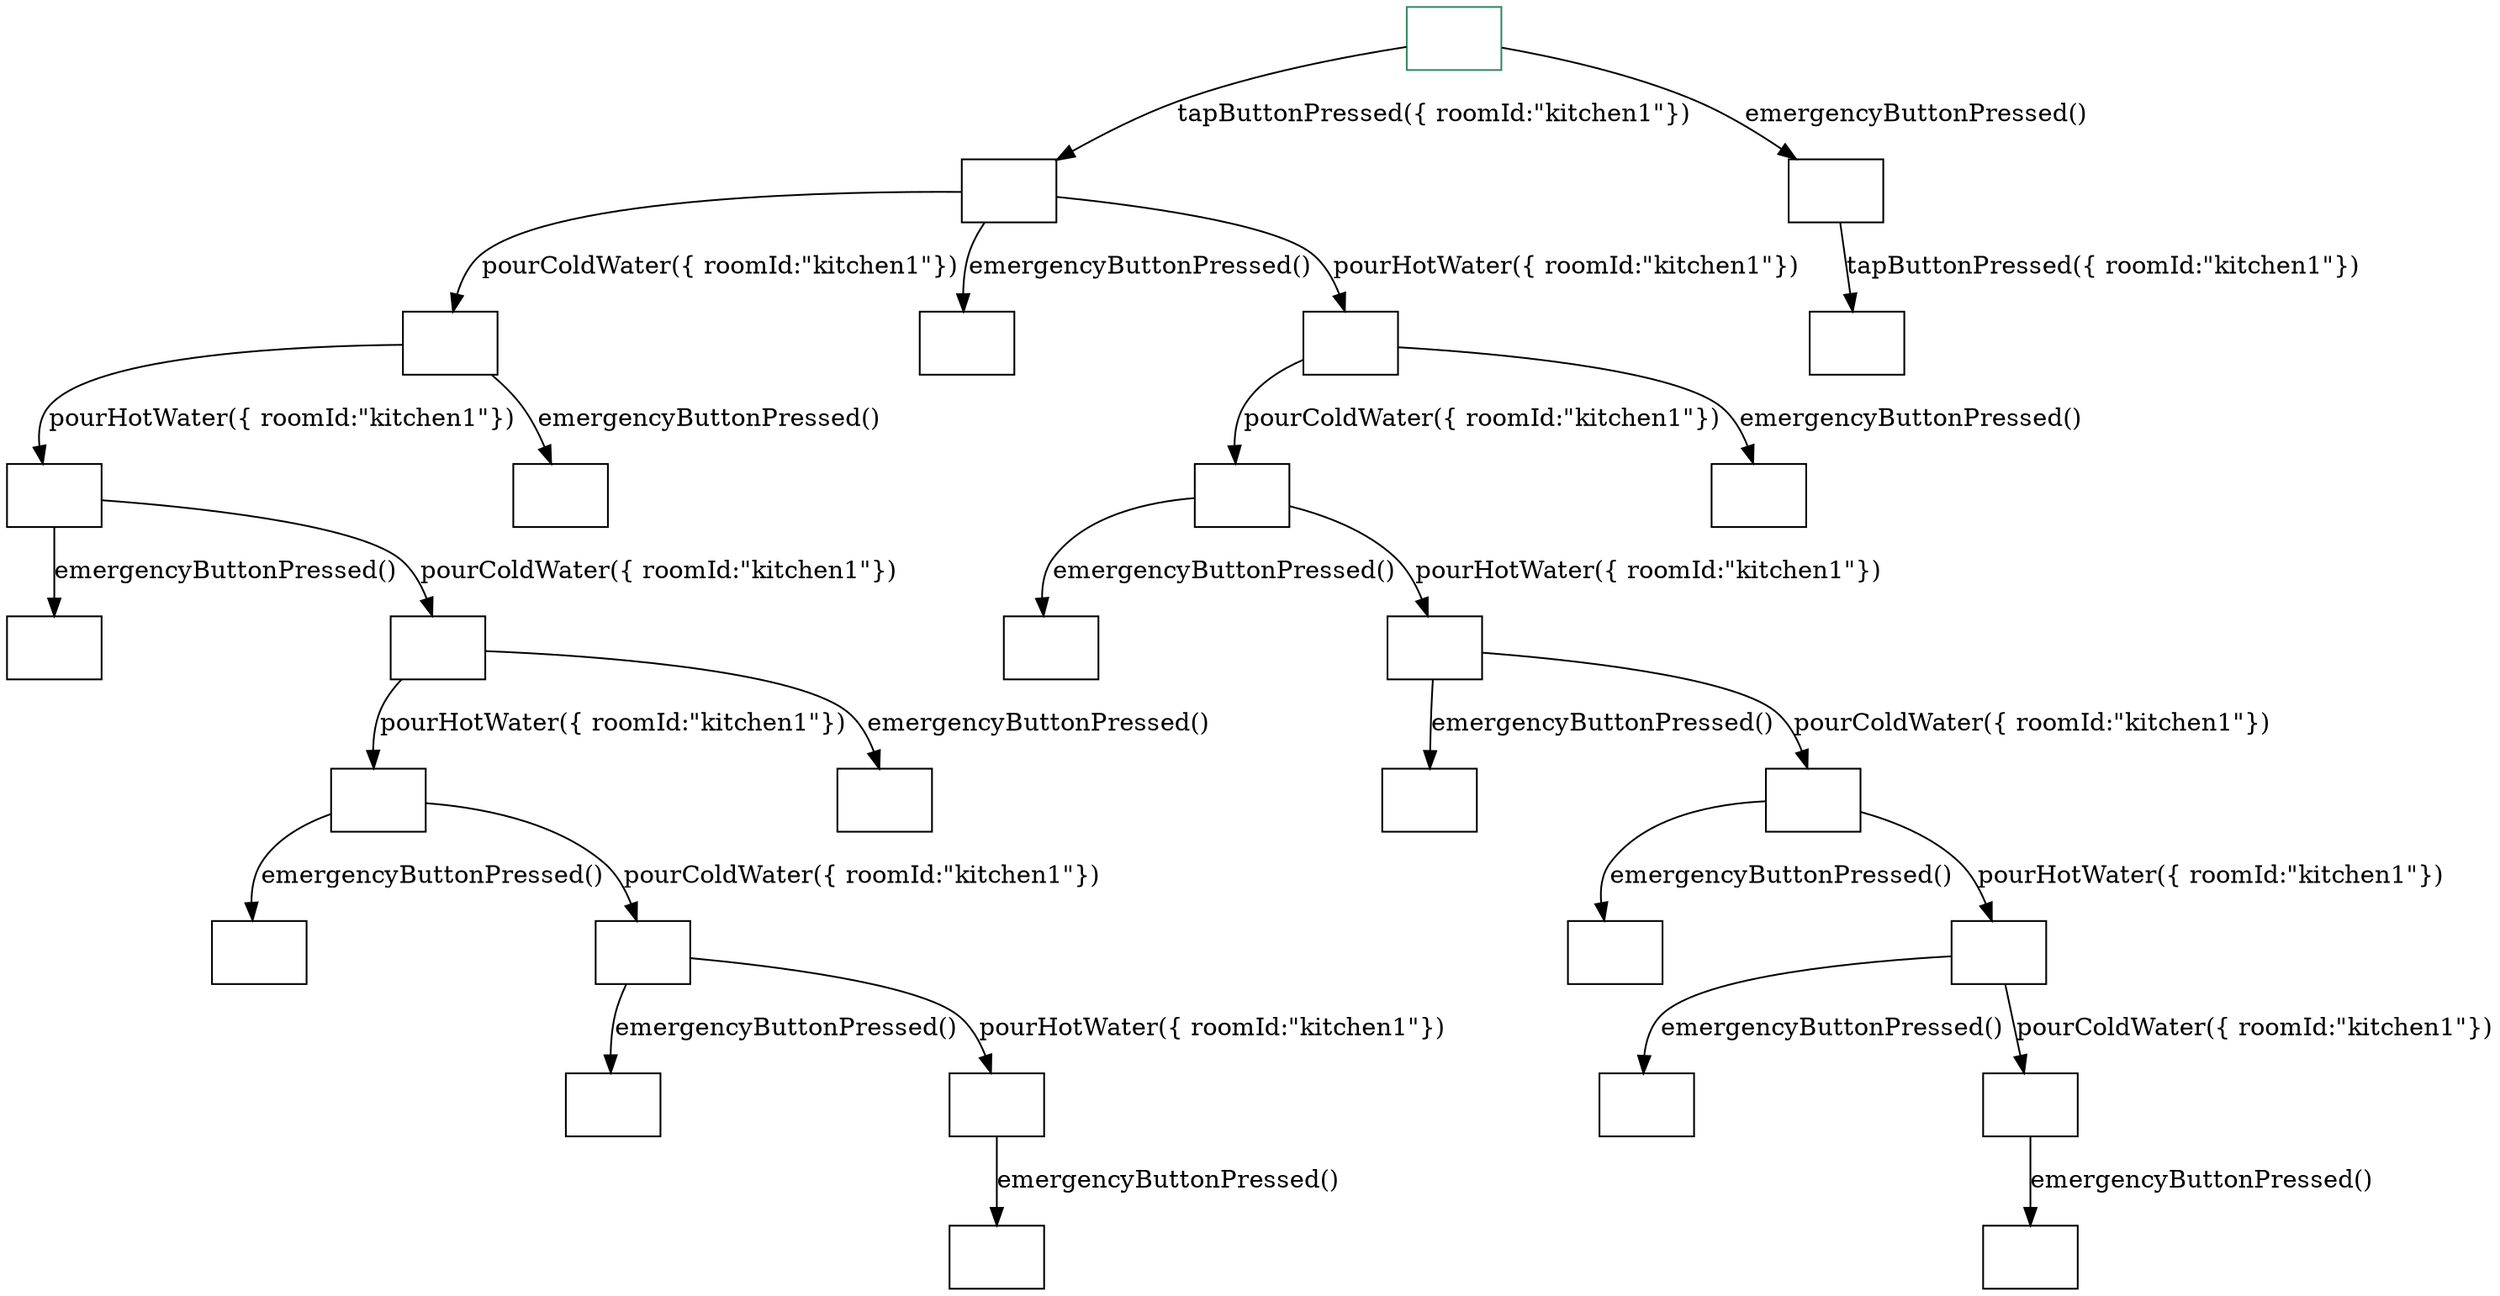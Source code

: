 digraph G {
  num_of_vertices=29;
  num_of_events=4;
  color="#000000";
  name="smartHouse-Paper1726139563.3858721 Isolated.js+HandleExternalEvents.js";
  num_of_edges=28;
  fontname=Courier;
  run_date="2024-10-14T20:40:20.2291143";
  0 [ color="#338866" shape="box" start="true" id="0" store="[{CTX.Entity: kitchen1,{id:'kitchen1', type:'room', roomType:'kitchen', hasTap:true, hasLightbulb:<null>}},{metaData15679,{simulatedTime:1.728927619484E12}}]" label="" hash="-483854402" accepting="false" ];
  1 [ shape="box" start="false" id="1" store="[{CTX.Entity: kitchen1,{id:'kitchen1', type:'room', roomType:'kitchen', hasTap:true, hasLightbulb:<null>}},{metaData15679,{simulatedTime:1.728927619484E12}}]" label="" hash="1114378431" accepting="false" ];
  2 [ shape="box" start="false" id="2" store="[{CTX.Entity: kitchen1,{id:'kitchen1', type:'room', roomType:'kitchen', hasTap:true, hasLightbulb:<null>}},{metaData15679,{simulatedTime:1.728927619484E12}}]" label="" hash="-1680250758" accepting="false" ];
  3 [ shape="box" start="false" id="3" store="[{CTX.Entity: kitchen1,{id:'kitchen1', type:'room', roomType:'kitchen', hasTap:true, hasLightbulb:<null>}},{metaData15679,{simulatedTime:1.728927619484E12}}]" label="" hash="-1680250758" accepting="false" ];
  4 [ shape="box" start="false" id="4" store="[{CTX.Entity: kitchen1,{id:'kitchen1', type:'room', roomType:'kitchen', hasTap:true, hasLightbulb:<null>}},{metaData15679,{simulatedTime:1.728927619484E12}}]" label="" hash="-1009341153" accepting="false" ];
  5 [ shape="box" start="false" id="5" store="[{CTX.Entity: kitchen1,{id:'kitchen1', type:'room', roomType:'kitchen', hasTap:true, hasLightbulb:<null>}},{metaData15679,{simulatedTime:1.728927619484E12}}]" label="" hash="-1680250758" accepting="false" ];
  6 [ shape="box" start="false" id="6" store="[{CTX.Entity: kitchen1,{id:'kitchen1', type:'room', roomType:'kitchen', hasTap:true, hasLightbulb:<null>}},{metaData15679,{simulatedTime:1.728927619484E12}}]" label="" hash="-1680250758" accepting="false" ];
  7 [ shape="box" start="false" id="7" store="[{CTX.Entity: kitchen1,{id:'kitchen1', type:'room', roomType:'kitchen', hasTap:true, hasLightbulb:<null>}},{metaData15679,{simulatedTime:1.728927619484E12}}]" label="" hash="-1009341153" accepting="false" ];
  8 [ shape="box" start="false" id="8" store="[{CTX.Entity: kitchen1,{id:'kitchen1', type:'room', roomType:'kitchen', hasTap:true, hasLightbulb:<null>}},{metaData15679,{simulatedTime:1.728927619484E12}}]" label="" hash="-2077733700" accepting="false" ];
  9 [ shape="box" start="false" id="9" store="[{CTX.Entity: kitchen1,{id:'kitchen1', type:'room', roomType:'kitchen', hasTap:true, hasLightbulb:<null>}},{metaData15679,{simulatedTime:1.728927619484E12}}]" label="" hash="-1406824095" accepting="false" ];
  10 [ shape="box" start="false" id="10" store="[{CTX.Entity: kitchen1,{id:'kitchen1', type:'room', roomType:'kitchen', hasTap:true, hasLightbulb:<null>}},{metaData15679,{simulatedTime:1.728927619484E12}}]" label="" hash="-1336649587" accepting="false" ];
  11 [ shape="box" start="false" id="11" store="[{CTX.Entity: kitchen1,{id:'kitchen1', type:'room', roomType:'kitchen', hasTap:true, hasLightbulb:<null>}},{metaData15679,{simulatedTime:1.728927619484E12}}]" label="" hash="-665739982" accepting="false" ];
  12 [ shape="box" start="false" id="12" store="[{CTX.Entity: kitchen1,{id:'kitchen1', type:'room', roomType:'kitchen', hasTap:true, hasLightbulb:<null>}},{metaData15679,{simulatedTime:1.728927619484E12}}]" label="" hash="-1009341153" accepting="false" ];
  13 [ shape="box" start="false" id="13" store="[{CTX.Entity: kitchen1,{id:'kitchen1', type:'room', roomType:'kitchen', hasTap:true, hasLightbulb:<null>}},{metaData15679,{simulatedTime:1.728927619484E12}}]" label="" hash="-1009341153" accepting="false" ];
  14 [ shape="box" start="false" id="14" store="[{CTX.Entity: kitchen1,{id:'kitchen1', type:'room', roomType:'kitchen', hasTap:true, hasLightbulb:<null>}},{metaData15679,{simulatedTime:1.728927619484E12}}]" label="" hash="1785288036" accepting="false" ];
  15 [ shape="box" start="false" id="15" store="[{CTX.Entity: kitchen1,{id:'kitchen1', type:'room', roomType:'kitchen', hasTap:true, hasLightbulb:<null>}},{metaData15679,{simulatedTime:1.728927619484E12}}]" label="" hash="-1680250758" accepting="false" ];
  16 [ shape="box" start="false" id="16" store="[{CTX.Entity: kitchen1,{id:'kitchen1', type:'room', roomType:'kitchen', hasTap:true, hasLightbulb:<null>}},{metaData15679,{simulatedTime:1.728927619484E12}}]" label="" hash="-1680250758" accepting="false" ];
  17 [ shape="box" start="false" id="17" store="[{CTX.Entity: kitchen1,{id:'kitchen1', type:'room', roomType:'kitchen', hasTap:true, hasLightbulb:<null>}},{metaData15679,{simulatedTime:1.728927619484E12}}]" label="" hash="-1009341153" accepting="false" ];
  18 [ shape="box" start="false" id="18" store="[{CTX.Entity: kitchen1,{id:'kitchen1', type:'room', roomType:'kitchen', hasTap:true, hasLightbulb:<null>}},{metaData15679,{simulatedTime:1.728927619484E12}}]" label="" hash="-1680250758" accepting="false" ];
  19 [ shape="box" start="false" id="19" store="[{CTX.Entity: kitchen1,{id:'kitchen1', type:'room', roomType:'kitchen', hasTap:true, hasLightbulb:<null>}},{metaData15679,{simulatedTime:1.728927619484E12}}]" label="" hash="-1009341153" accepting="false" ];
  20 [ shape="box" start="false" id="20" store="[{CTX.Entity: kitchen1,{id:'kitchen1', type:'room', roomType:'kitchen', hasTap:true, hasLightbulb:<null>}},{metaData15679,{simulatedTime:1.728927619484E12}}]" label="" hash="-1680250758" accepting="false" ];
  21 [ shape="box" start="false" id="21" store="[{CTX.Entity: kitchen1,{id:'kitchen1', type:'room', roomType:'kitchen', hasTap:true, hasLightbulb:<null>}},{metaData15679,{simulatedTime:1.728927619484E12}}]" label="" hash="-1009341153" accepting="false" ];
  22 [ shape="box" start="false" id="22" store="[{CTX.Entity: kitchen1,{id:'kitchen1', type:'room', roomType:'kitchen', hasTap:true, hasLightbulb:<null>}},{metaData15679,{simulatedTime:1.728927619484E12}}]" label="" hash="-939166645" accepting="false" ];
  23 [ shape="box" start="false" id="23" store="[{CTX.Entity: kitchen1,{id:'kitchen1', type:'room', roomType:'kitchen', hasTap:true, hasLightbulb:<null>}},{metaData15679,{simulatedTime:1.728927619484E12}}]" label="" hash="-268257040" accepting="false" ];
  24 [ shape="box" start="false" id="24" store="[{CTX.Entity: kitchen1,{id:'kitchen1', type:'room', roomType:'kitchen', hasTap:true, hasLightbulb:<null>}},{metaData15679,{simulatedTime:1.728927619484E12}}]" label="" hash="-1336649587" accepting="false" ];
  25 [ shape="box" start="false" id="25" store="[{CTX.Entity: kitchen1,{id:'kitchen1', type:'room', roomType:'kitchen', hasTap:true, hasLightbulb:<null>}},{metaData15679,{simulatedTime:1.728927619484E12}}]" label="" hash="-665739982" accepting="false" ];
  26 [ shape="box" start="false" id="26" store="[{CTX.Entity: kitchen1,{id:'kitchen1', type:'room', roomType:'kitchen', hasTap:true, hasLightbulb:<null>}},{metaData15679,{simulatedTime:1.728927619484E12}}]" label="" hash="-1009341153" accepting="false" ];
  27 [ shape="box" start="false" id="27" store="[{CTX.Entity: kitchen1,{id:'kitchen1', type:'room', roomType:'kitchen', hasTap:true, hasLightbulb:<null>}},{metaData15679,{simulatedTime:1.728927619484E12}}]" label="" hash="187055203" accepting="false" ];
  28 [ shape="box" start="false" id="28" store="[{CTX.Entity: kitchen1,{id:'kitchen1', type:'room', roomType:'kitchen', hasTap:true, hasLightbulb:<null>}},{metaData15679,{simulatedTime:1.728927619484E12}}]" label="" hash="1785288036" accepting="false" ];
  0 -> 1 [ label="tapButtonPressed({ roomId:\"kitchen1\"})" ];
  1 -> 2 [ label="pourColdWater({ roomId:\"kitchen1\"})" ];
  2 -> 3 [ label="pourHotWater({ roomId:\"kitchen1\"})" ];
  3 -> 4 [ label="emergencyButtonPressed()" ];
  3 -> 5 [ label="pourColdWater({ roomId:\"kitchen1\"})" ];
  5 -> 6 [ label="pourHotWater({ roomId:\"kitchen1\"})" ];
  6 -> 7 [ label="emergencyButtonPressed()" ];
  6 -> 8 [ label="pourColdWater({ roomId:\"kitchen1\"})" ];
  8 -> 9 [ label="emergencyButtonPressed()" ];
  8 -> 10 [ label="pourHotWater({ roomId:\"kitchen1\"})" ];
  10 -> 11 [ label="emergencyButtonPressed()" ];
  5 -> 12 [ label="emergencyButtonPressed()" ];
  2 -> 13 [ label="emergencyButtonPressed()" ];
  1 -> 14 [ label="emergencyButtonPressed()" ];
  1 -> 15 [ label="pourHotWater({ roomId:\"kitchen1\"})" ];
  15 -> 16 [ label="pourColdWater({ roomId:\"kitchen1\"})" ];
  16 -> 17 [ label="emergencyButtonPressed()" ];
  16 -> 18 [ label="pourHotWater({ roomId:\"kitchen1\"})" ];
  18 -> 19 [ label="emergencyButtonPressed()" ];
  18 -> 20 [ label="pourColdWater({ roomId:\"kitchen1\"})" ];
  20 -> 21 [ label="emergencyButtonPressed()" ];
  20 -> 22 [ label="pourHotWater({ roomId:\"kitchen1\"})" ];
  22 -> 23 [ label="emergencyButtonPressed()" ];
  22 -> 24 [ label="pourColdWater({ roomId:\"kitchen1\"})" ];
  24 -> 25 [ label="emergencyButtonPressed()" ];
  15 -> 26 [ label="emergencyButtonPressed()" ];
  0 -> 27 [ label="emergencyButtonPressed()" ];
  27 -> 28 [ label="tapButtonPressed({ roomId:\"kitchen1\"})" ];
}
